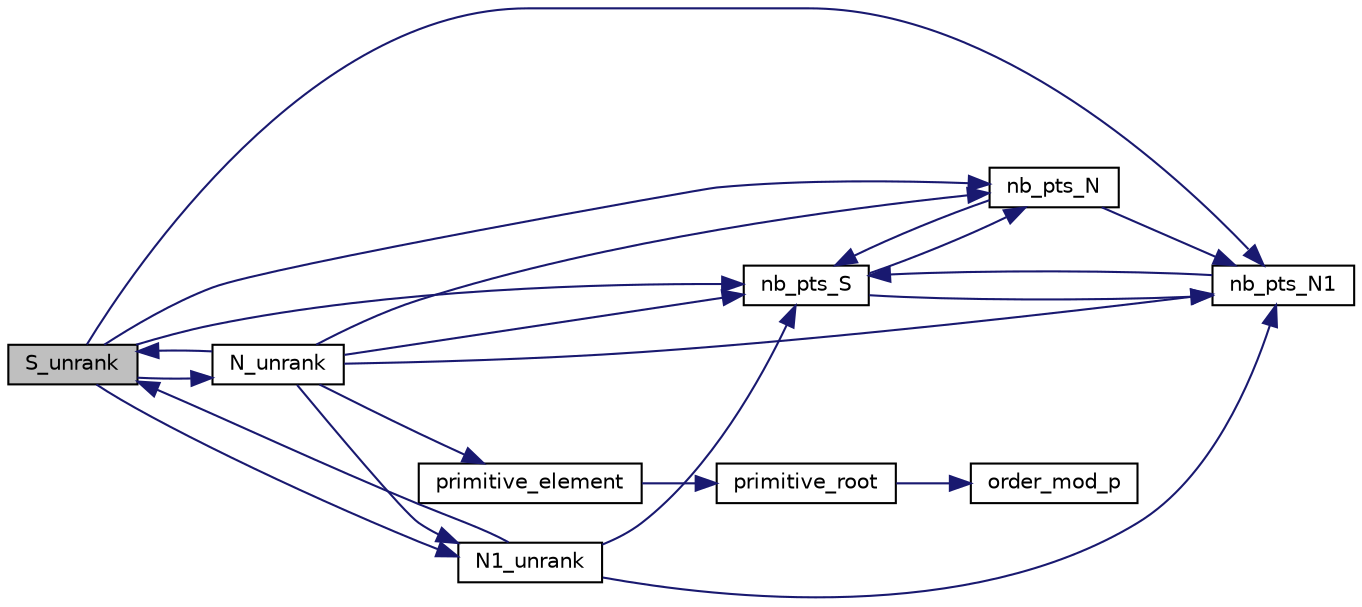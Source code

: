 digraph "S_unrank"
{
  edge [fontname="Helvetica",fontsize="10",labelfontname="Helvetica",labelfontsize="10"];
  node [fontname="Helvetica",fontsize="10",shape=record];
  rankdir="LR";
  Node12407 [label="S_unrank",height=0.2,width=0.4,color="black", fillcolor="grey75", style="filled", fontcolor="black"];
  Node12407 -> Node12408 [color="midnightblue",fontsize="10",style="solid",fontname="Helvetica"];
  Node12408 [label="nb_pts_S",height=0.2,width=0.4,color="black", fillcolor="white", style="filled",URL="$db/da0/lib_2foundations_2geometry_2orthogonal__points_8_c.html#a9bc3dec6e722644d182738102c3e04f3"];
  Node12408 -> Node12409 [color="midnightblue",fontsize="10",style="solid",fontname="Helvetica"];
  Node12409 [label="nb_pts_N",height=0.2,width=0.4,color="black", fillcolor="white", style="filled",URL="$db/da0/lib_2foundations_2geometry_2orthogonal__points_8_c.html#a93e16898c27b1d1c0a6405a7b0615ba6"];
  Node12409 -> Node12408 [color="midnightblue",fontsize="10",style="solid",fontname="Helvetica"];
  Node12409 -> Node12410 [color="midnightblue",fontsize="10",style="solid",fontname="Helvetica"];
  Node12410 [label="nb_pts_N1",height=0.2,width=0.4,color="black", fillcolor="white", style="filled",URL="$db/da0/lib_2foundations_2geometry_2orthogonal__points_8_c.html#ae0f2e1c76523db67b4ec9629ccc35bc6"];
  Node12410 -> Node12408 [color="midnightblue",fontsize="10",style="solid",fontname="Helvetica"];
  Node12408 -> Node12410 [color="midnightblue",fontsize="10",style="solid",fontname="Helvetica"];
  Node12407 -> Node12409 [color="midnightblue",fontsize="10",style="solid",fontname="Helvetica"];
  Node12407 -> Node12410 [color="midnightblue",fontsize="10",style="solid",fontname="Helvetica"];
  Node12407 -> Node12411 [color="midnightblue",fontsize="10",style="solid",fontname="Helvetica"];
  Node12411 [label="N_unrank",height=0.2,width=0.4,color="black", fillcolor="white", style="filled",URL="$db/da0/lib_2foundations_2geometry_2orthogonal__points_8_c.html#ab79724bd19da3bc1b383550113f9d7aa"];
  Node12411 -> Node12408 [color="midnightblue",fontsize="10",style="solid",fontname="Helvetica"];
  Node12411 -> Node12409 [color="midnightblue",fontsize="10",style="solid",fontname="Helvetica"];
  Node12411 -> Node12407 [color="midnightblue",fontsize="10",style="solid",fontname="Helvetica"];
  Node12411 -> Node12410 [color="midnightblue",fontsize="10",style="solid",fontname="Helvetica"];
  Node12411 -> Node12412 [color="midnightblue",fontsize="10",style="solid",fontname="Helvetica"];
  Node12412 [label="N1_unrank",height=0.2,width=0.4,color="black", fillcolor="white", style="filled",URL="$db/da0/lib_2foundations_2geometry_2orthogonal__points_8_c.html#aa9427e27f7f207c1baff3a34cc5d78cf"];
  Node12412 -> Node12408 [color="midnightblue",fontsize="10",style="solid",fontname="Helvetica"];
  Node12412 -> Node12410 [color="midnightblue",fontsize="10",style="solid",fontname="Helvetica"];
  Node12412 -> Node12407 [color="midnightblue",fontsize="10",style="solid",fontname="Helvetica"];
  Node12411 -> Node12413 [color="midnightblue",fontsize="10",style="solid",fontname="Helvetica"];
  Node12413 [label="primitive_element",height=0.2,width=0.4,color="black", fillcolor="white", style="filled",URL="$db/da0/lib_2foundations_2geometry_2orthogonal__points_8_c.html#a97350390ec02c8cd9f54751708e28768"];
  Node12413 -> Node12414 [color="midnightblue",fontsize="10",style="solid",fontname="Helvetica"];
  Node12414 [label="primitive_root",height=0.2,width=0.4,color="black", fillcolor="white", style="filled",URL="$de/dc5/algebra__and__number__theory_8h.html#a0b6f7619d12ff2c4e60b852b820b0972"];
  Node12414 -> Node12415 [color="midnightblue",fontsize="10",style="solid",fontname="Helvetica"];
  Node12415 [label="order_mod_p",height=0.2,width=0.4,color="black", fillcolor="white", style="filled",URL="$df/dda/number__theory_8_c.html#aa38aa7e68ab81726a4462995135456b2"];
  Node12407 -> Node12412 [color="midnightblue",fontsize="10",style="solid",fontname="Helvetica"];
}
